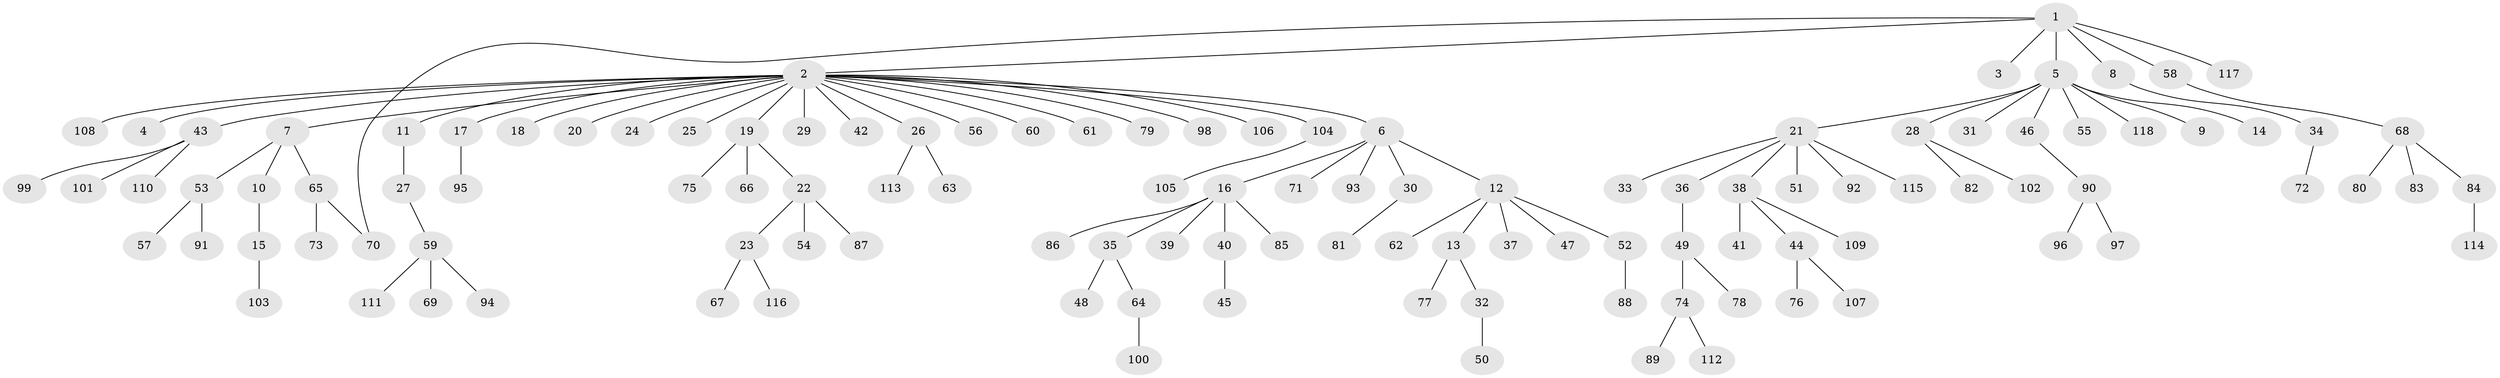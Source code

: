 // Generated by graph-tools (version 1.1) at 2025/01/03/09/25 03:01:42]
// undirected, 118 vertices, 118 edges
graph export_dot {
graph [start="1"]
  node [color=gray90,style=filled];
  1;
  2;
  3;
  4;
  5;
  6;
  7;
  8;
  9;
  10;
  11;
  12;
  13;
  14;
  15;
  16;
  17;
  18;
  19;
  20;
  21;
  22;
  23;
  24;
  25;
  26;
  27;
  28;
  29;
  30;
  31;
  32;
  33;
  34;
  35;
  36;
  37;
  38;
  39;
  40;
  41;
  42;
  43;
  44;
  45;
  46;
  47;
  48;
  49;
  50;
  51;
  52;
  53;
  54;
  55;
  56;
  57;
  58;
  59;
  60;
  61;
  62;
  63;
  64;
  65;
  66;
  67;
  68;
  69;
  70;
  71;
  72;
  73;
  74;
  75;
  76;
  77;
  78;
  79;
  80;
  81;
  82;
  83;
  84;
  85;
  86;
  87;
  88;
  89;
  90;
  91;
  92;
  93;
  94;
  95;
  96;
  97;
  98;
  99;
  100;
  101;
  102;
  103;
  104;
  105;
  106;
  107;
  108;
  109;
  110;
  111;
  112;
  113;
  114;
  115;
  116;
  117;
  118;
  1 -- 2;
  1 -- 3;
  1 -- 5;
  1 -- 8;
  1 -- 58;
  1 -- 70;
  1 -- 117;
  2 -- 4;
  2 -- 6;
  2 -- 7;
  2 -- 11;
  2 -- 17;
  2 -- 18;
  2 -- 19;
  2 -- 20;
  2 -- 24;
  2 -- 25;
  2 -- 26;
  2 -- 29;
  2 -- 42;
  2 -- 43;
  2 -- 56;
  2 -- 60;
  2 -- 61;
  2 -- 79;
  2 -- 98;
  2 -- 104;
  2 -- 106;
  2 -- 108;
  5 -- 9;
  5 -- 14;
  5 -- 21;
  5 -- 28;
  5 -- 31;
  5 -- 46;
  5 -- 55;
  5 -- 118;
  6 -- 12;
  6 -- 16;
  6 -- 30;
  6 -- 71;
  6 -- 93;
  7 -- 10;
  7 -- 53;
  7 -- 65;
  8 -- 34;
  10 -- 15;
  11 -- 27;
  12 -- 13;
  12 -- 37;
  12 -- 47;
  12 -- 52;
  12 -- 62;
  13 -- 32;
  13 -- 77;
  15 -- 103;
  16 -- 35;
  16 -- 39;
  16 -- 40;
  16 -- 85;
  16 -- 86;
  17 -- 95;
  19 -- 22;
  19 -- 66;
  19 -- 75;
  21 -- 33;
  21 -- 36;
  21 -- 38;
  21 -- 51;
  21 -- 92;
  21 -- 115;
  22 -- 23;
  22 -- 54;
  22 -- 87;
  23 -- 67;
  23 -- 116;
  26 -- 63;
  26 -- 113;
  27 -- 59;
  28 -- 82;
  28 -- 102;
  30 -- 81;
  32 -- 50;
  34 -- 72;
  35 -- 48;
  35 -- 64;
  36 -- 49;
  38 -- 41;
  38 -- 44;
  38 -- 109;
  40 -- 45;
  43 -- 99;
  43 -- 101;
  43 -- 110;
  44 -- 76;
  44 -- 107;
  46 -- 90;
  49 -- 74;
  49 -- 78;
  52 -- 88;
  53 -- 57;
  53 -- 91;
  58 -- 68;
  59 -- 69;
  59 -- 94;
  59 -- 111;
  64 -- 100;
  65 -- 70;
  65 -- 73;
  68 -- 80;
  68 -- 83;
  68 -- 84;
  74 -- 89;
  74 -- 112;
  84 -- 114;
  90 -- 96;
  90 -- 97;
  104 -- 105;
}
